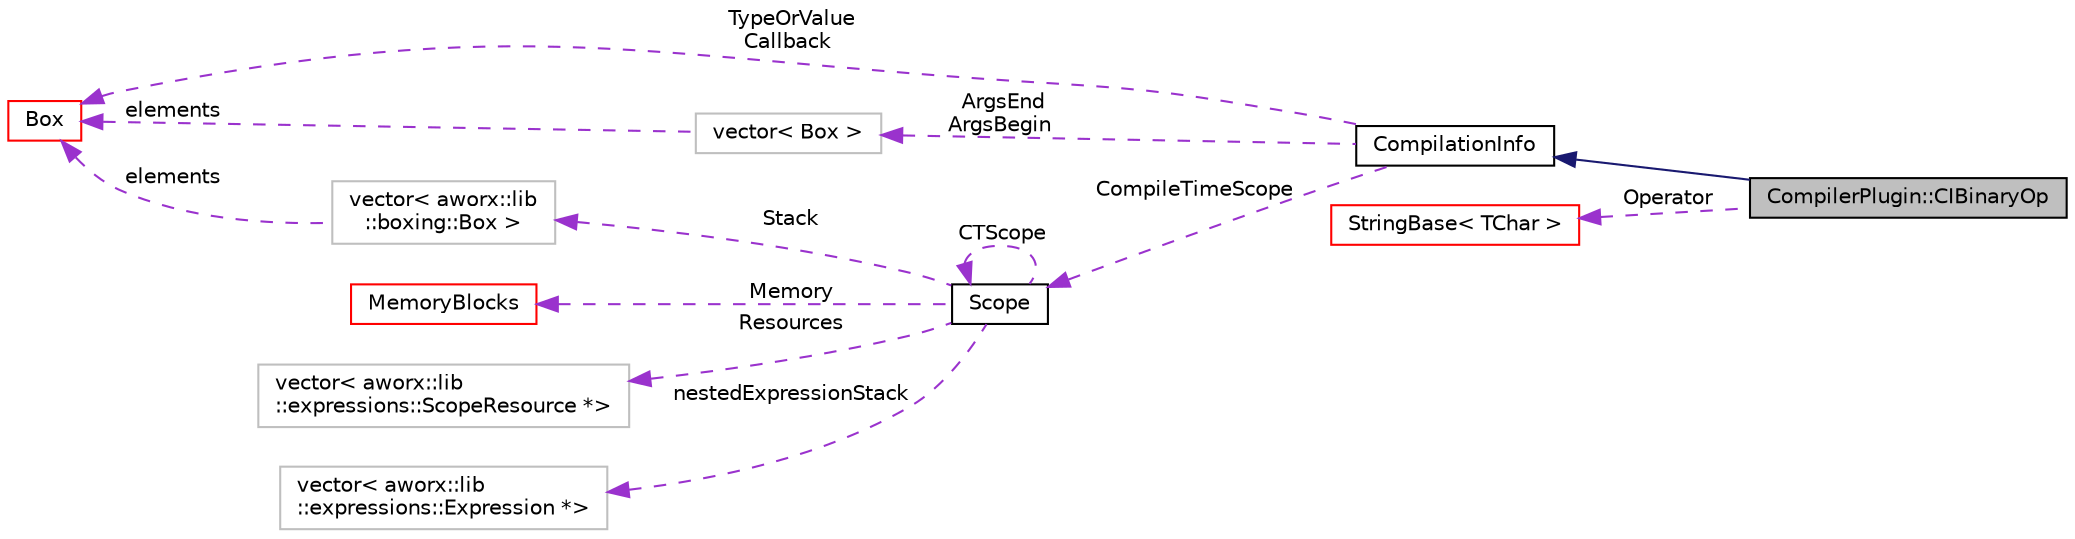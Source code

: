 digraph "CompilerPlugin::CIBinaryOp"
{
  edge [fontname="Helvetica",fontsize="10",labelfontname="Helvetica",labelfontsize="10"];
  node [fontname="Helvetica",fontsize="10",shape=record];
  rankdir="LR";
  Node2 [label="CompilerPlugin::CIBinaryOp",height=0.2,width=0.4,color="black", fillcolor="grey75", style="filled", fontcolor="black"];
  Node3 -> Node2 [dir="back",color="midnightblue",fontsize="10",style="solid",fontname="Helvetica"];
  Node3 [label="CompilationInfo",height=0.2,width=0.4,color="black", fillcolor="white", style="filled",URL="$structaworx_1_1lib_1_1expressions_1_1CompilerPlugin_1_1CompilationInfo.html"];
  Node4 -> Node3 [dir="back",color="darkorchid3",fontsize="10",style="dashed",label=" ArgsEnd\nArgsBegin" ,fontname="Helvetica"];
  Node4 [label="vector\< Box \>",height=0.2,width=0.4,color="grey75", fillcolor="white", style="filled"];
  Node5 -> Node4 [dir="back",color="darkorchid3",fontsize="10",style="dashed",label=" elements" ,fontname="Helvetica"];
  Node5 [label="Box",height=0.2,width=0.4,color="red", fillcolor="white", style="filled",URL="$classaworx_1_1lib_1_1boxing_1_1Box.html"];
  Node8 -> Node3 [dir="back",color="darkorchid3",fontsize="10",style="dashed",label=" CompileTimeScope" ,fontname="Helvetica"];
  Node8 [label="Scope",height=0.2,width=0.4,color="black", fillcolor="white", style="filled",URL="$structaworx_1_1lib_1_1expressions_1_1Scope.html"];
  Node9 -> Node8 [dir="back",color="darkorchid3",fontsize="10",style="dashed",label=" Memory" ,fontname="Helvetica"];
  Node9 [label="MemoryBlocks",height=0.2,width=0.4,color="red", fillcolor="white", style="filled",URL="$classaworx_1_1lib_1_1util_1_1MemoryBlocks.html"];
  Node12 -> Node8 [dir="back",color="darkorchid3",fontsize="10",style="dashed",label=" Resources" ,fontname="Helvetica"];
  Node12 [label="vector\< aworx::lib\l::expressions::ScopeResource *\>",height=0.2,width=0.4,color="grey75", fillcolor="white", style="filled"];
  Node14 -> Node8 [dir="back",color="darkorchid3",fontsize="10",style="dashed",label=" nestedExpressionStack" ,fontname="Helvetica"];
  Node14 [label="vector\< aworx::lib\l::expressions::Expression *\>",height=0.2,width=0.4,color="grey75", fillcolor="white", style="filled"];
  Node8 -> Node8 [dir="back",color="darkorchid3",fontsize="10",style="dashed",label=" CTScope" ,fontname="Helvetica"];
  Node57 -> Node8 [dir="back",color="darkorchid3",fontsize="10",style="dashed",label=" Stack" ,fontname="Helvetica"];
  Node57 [label="vector\< aworx::lib\l::boxing::Box \>",height=0.2,width=0.4,color="grey75", fillcolor="white", style="filled"];
  Node5 -> Node57 [dir="back",color="darkorchid3",fontsize="10",style="dashed",label=" elements" ,fontname="Helvetica"];
  Node5 -> Node3 [dir="back",color="darkorchid3",fontsize="10",style="dashed",label=" TypeOrValue\nCallback" ,fontname="Helvetica"];
  Node46 -> Node2 [dir="back",color="darkorchid3",fontsize="10",style="dashed",label=" Operator" ,fontname="Helvetica"];
  Node46 [label="StringBase\< TChar \>",height=0.2,width=0.4,color="red", fillcolor="white", style="filled",URL="$classaworx_1_1lib_1_1strings_1_1StringBase.html"];
}
